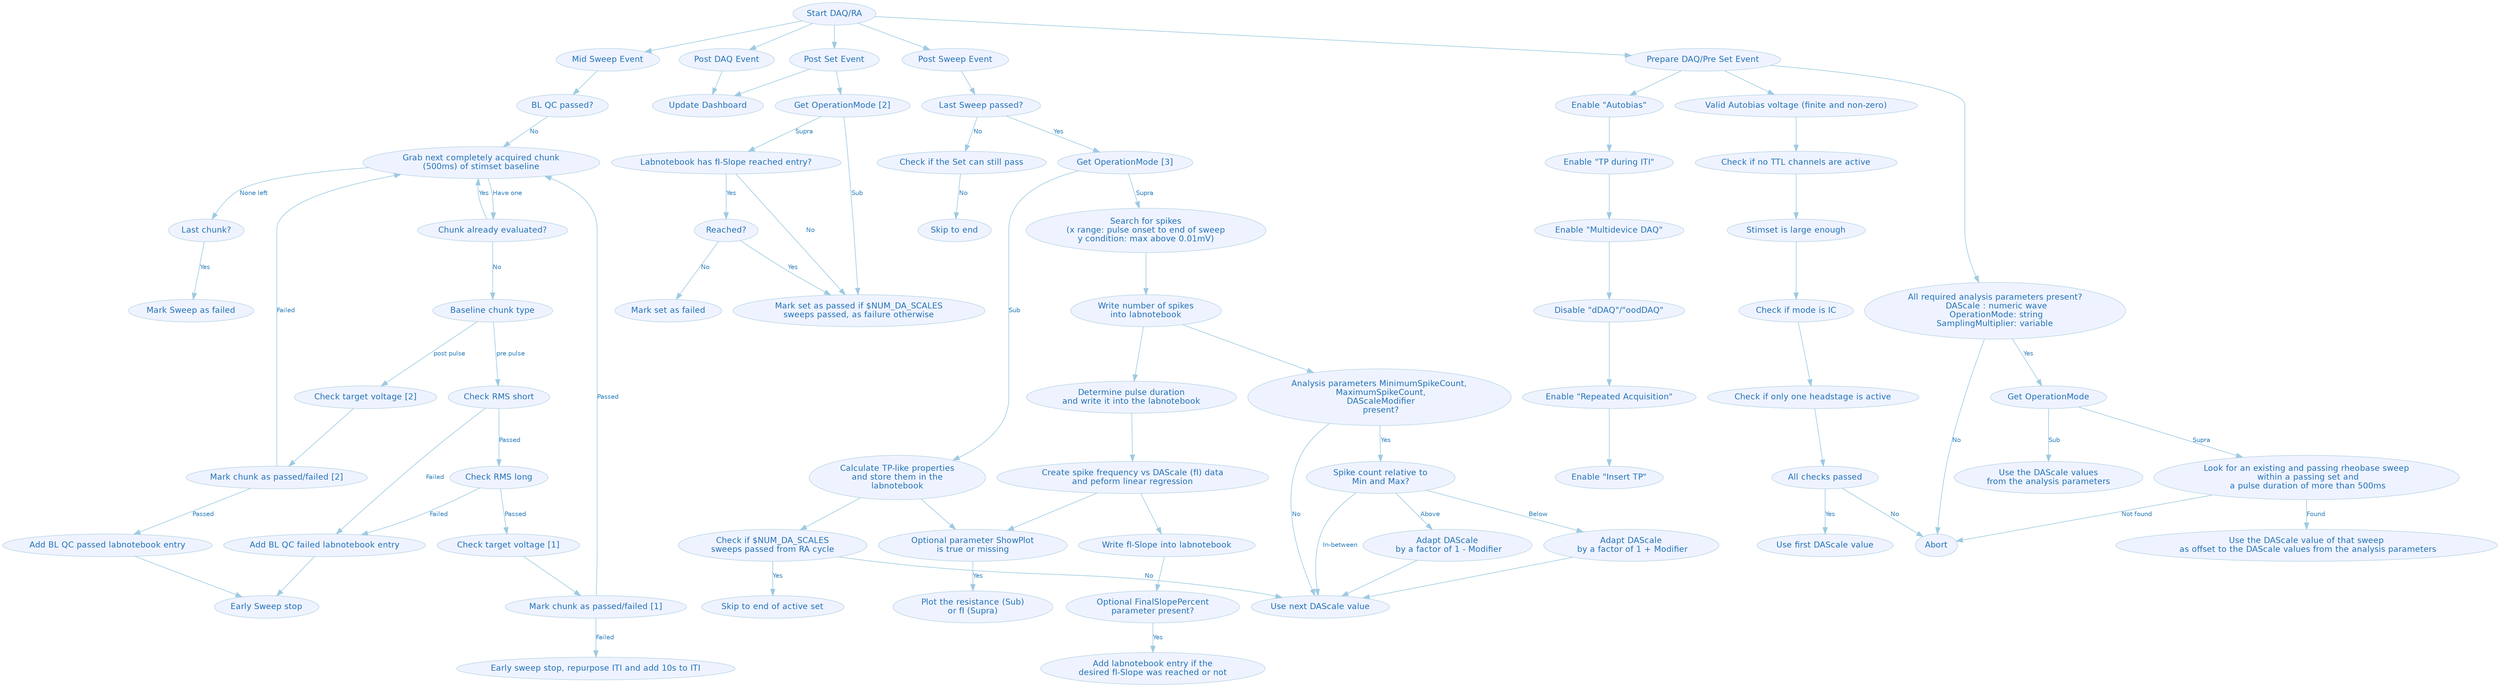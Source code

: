 digraph G {
	graph [center=true,
		compound=true,
		fontcolor=black,
		fontname=Helvetica,
		fontsize=14,
		penwidth=0.1,
		ratio="0,01"
	];
	node [color=2,
		colorscheme=blues4,
		fillcolor=1,
		fontcolor=4,
		fontname=Helvetica,
		fontsize=13,
		label="\N",
		shape=ellipse,
		style=filled
	];
	edge [color=2,
		colorscheme=blues3,
		comment="Wildcard edge",
		fontcolor=3,
		fontname=Helvetica,
		fontsize=10,
		style=solid
	];
	"Start DAQ/RA" -> "Mid Sweep Event";
	"Start DAQ/RA" -> "Post DAQ Event";
	"Start DAQ/RA" -> "Post Set Event";
	"Start DAQ/RA" -> "Post Sweep Event";
	"Start DAQ/RA" -> "Prepare DAQ/Pre Set Event";
	"Mid Sweep Event" -> "BL QC passed?";
	"Post DAQ Event" -> "Update Dashboard";
	"Post Set Event" -> "Update Dashboard";
	"Post Set Event" -> "Get OperationMode [2]";
	"Post Sweep Event" -> "Last Sweep passed?";
	"Prepare DAQ/Pre Set Event" -> "Enable \"Autobias\"";
	"Prepare DAQ/Pre Set Event" -> "Valid Autobias voltage (finite and non-zero)";
	"Prepare DAQ/Pre Set Event" -> "All required analysis parameters present?\n DAScale : numeric wave\n OperationMode: string\nSamplingMultiplier: variable";
	"Enable \"TP during ITI\"" -> "Enable \"Multidevice DAQ\"";
	"Enable \"Autobias\"" -> "Enable \"TP during ITI\"";
	"Enable \"Multidevice DAQ\"" -> "Disable \"dDAQ\"/\"oodDAQ\"";
	"Valid Autobias voltage (finite and non-zero)" -> "Check if no TTL channels are active";
	"Disable \"dDAQ\"/\"oodDAQ\"" -> "Enable \"Repeated Acquisition\"";
	"Enable \"Repeated Acquisition\"" -> "Enable \"Insert TP\"";
	"Check if no TTL channels are active" -> "Stimset is large enough";
	"All required analysis parameters present?\n DAScale : numeric wave\n OperationMode: string\nSamplingMultiplier: variable" -> "Get OperationMode"	[label=Yes];
	"All required analysis parameters present?\n DAScale : numeric wave\n OperationMode: string\nSamplingMultiplier: variable" -> Abort	[label=No];
	"Get OperationMode" -> "Look for an existing and passing rheobase sweep\n within a passing set and\n a pulse duration of more than 500ms"	[label=Supra];
	"Get OperationMode" -> "Use the DAScale values\nfrom the analysis parameters"	[label=Sub];
	"Check if only one headstage is active" -> "All checks passed";
	"Stimset is large enough" -> "Check if mode is IC";
	"Check if mode is IC" -> "Check if only one headstage is active";
	"All checks passed" -> Abort	[label=No];
	"All checks passed" -> "Use first DAScale value"	[label=Yes];
	"Look for an existing and passing rheobase sweep\n within a passing set and\n a pulse duration of more than 500ms" -> Abort	[label="Not found"];
	"Look for an existing and passing rheobase sweep\n within a passing set and\n a pulse duration of more than 500ms" -> "Use the DAScale value of that sweep\n as offset to the DAScale values from the analysis parameters"	[label=Found];
	"Last Sweep passed?" -> "Check if the Set can still pass"	[label=No];
	"Last Sweep passed?" -> "Get OperationMode [3]"	[label=Yes];
	"Check if $NUM_DA_SCALES\nsweeps passed from RA cycle" -> "Skip to end of active set"	[label=Yes];
	"Check if $NUM_DA_SCALES\nsweeps passed from RA cycle" -> "Use next DAScale value"	[label=No];
	"Check if the Set can still pass" -> "Skip to end"	[label=No];
	"BL QC passed?" -> "Grab next completely acquired chunk\n(500ms) of stimset baseline"	[label=No];
	"Grab next completely acquired chunk\n(500ms) of stimset baseline" -> "Chunk already evaluated?"	[label="Have one"];
	"Grab next completely acquired chunk\n(500ms) of stimset baseline" -> "Last chunk?"	[label="None left"];
	"Baseline chunk type" -> "Check RMS short"	[label="pre pulse"];
	"Baseline chunk type" -> "Check target voltage [2]"	[label="post pulse"];
	"Chunk already evaluated?" -> "Grab next completely acquired chunk\n(500ms) of stimset baseline"	[label=Yes];
	"Chunk already evaluated?" -> "Baseline chunk type"	[label=No];
	"Last chunk?" -> "Mark Sweep as failed"	[label=Yes];
	"Check RMS short" -> "Check RMS long"	[label=Passed];
	"Check RMS short" -> "Add BL QC failed labnotebook entry"	[label=Failed];
	"Check RMS long" -> "Check target voltage [1]"	[label=Passed];
	"Check RMS long" -> "Add BL QC failed labnotebook entry"	[label=Failed];
	"Check target voltage [1]" -> "Mark chunk as passed/failed [1]";
	"Check target voltage [2]" -> "Mark chunk as passed/failed [2]";
	"Add BL QC passed labnotebook entry" -> "Early Sweep stop";
	"Add BL QC failed labnotebook entry" -> "Early Sweep stop";
	"Mark chunk as passed/failed [1]" -> "Grab next completely acquired chunk\n(500ms) of stimset baseline"	[label=Passed];
	"Mark chunk as passed/failed [1]" -> "Early sweep stop, repurpose ITI and add 10s to ITI"	[label=Failed];
	"Mark chunk as passed/failed [2]" -> "Grab next completely acquired chunk\n(500ms) of stimset baseline"	[label=Failed];
	"Mark chunk as passed/failed [2]" -> "Add BL QC passed labnotebook entry"	[label=Passed];
	"Get OperationMode [2]" -> "Mark set as passed if $NUM_DA_SCALES\nsweeps passed, as failure otherwise"	[label=Sub];
	"Get OperationMode [2]" -> "Labnotebook has fI-Slope reached entry?"	[label=Supra];
	"Optional FinalSlopePercent\nparameter present?" -> "Add labnotebook entry if the\ndesired fI-Slope was reached or not"	[label=Yes];
	"Get OperationMode [3]" -> "Calculate TP-like properties\nand store them in the\nlabnotebook"	[label=Sub];
	"Get OperationMode [3]" -> "Search for spikes\n(x range: pulse onset to end of sweep\ny condition: max above 0.01mV)"	[label=Supra];
	"Calculate TP-like properties\nand store them in the\nlabnotebook" -> "Check if $NUM_DA_SCALES\nsweeps passed from RA cycle";
	"Calculate TP-like properties\nand store them in the\nlabnotebook" -> "Optional parameter ShowPlot\nis true or missing";
	"Optional parameter ShowPlot\nis true or missing" -> "Plot the resistance (Sub)\nor fI (Supra)"	[label=Yes];
	"Search for spikes\n(x range: pulse onset to end of sweep\ny condition: max above 0.01mV)" -> "Write number of spikes\ninto labnotebook";
	"Write number of spikes\ninto labnotebook" -> "Analysis parameters MinimumSpikeCount,\n MaximumSpikeCount,\n DAScaleModifier\n present?";
	"Write number of spikes\ninto labnotebook" -> "Determine pulse duration\nand write it into the labnotebook";
	"Analysis parameters MinimumSpikeCount,\n MaximumSpikeCount,\n DAScaleModifier\n present?" -> "Use next DAScale value"	[label=No];
	"Analysis parameters MinimumSpikeCount,\n MaximumSpikeCount,\n DAScaleModifier\n present?" -> "Spike count relative to\nMin and Max?"	[label=Yes];
	"Spike count relative to\nMin and Max?" -> "Use next DAScale value"	[label="In-between"];
	"Spike count relative to\nMin and Max?" -> "Adapt DAScale\n by a factor of 1 - Modifier"	[label=Above];
	"Spike count relative to\nMin and Max?" -> "Adapt DAScale\n by a factor of 1 + Modifier"	[label=Below];
	"Adapt DAScale\n by a factor of 1 - Modifier" -> "Use next DAScale value";
	"Adapt DAScale\n by a factor of 1 + Modifier" -> "Use next DAScale value";
	"Determine pulse duration\nand write it into the labnotebook" -> "Create spike frequency vs DAScale (fI) data\nand peform linear regression";
	"Create spike frequency vs DAScale (fI) data\nand peform linear regression" -> "Optional parameter ShowPlot\nis true or missing";
	"Create spike frequency vs DAScale (fI) data\nand peform linear regression" -> "Write fI-Slope into labnotebook";
	"Write fI-Slope into labnotebook" -> "Optional FinalSlopePercent\nparameter present?";
	"Labnotebook has fI-Slope reached entry?" -> "Mark set as passed if $NUM_DA_SCALES\nsweeps passed, as failure otherwise"	[label=No];
	"Labnotebook has fI-Slope reached entry?" -> "Reached?"	[label=Yes];
	"Reached?" -> "Mark set as passed if $NUM_DA_SCALES\nsweeps passed, as failure otherwise"	[label=Yes];
	"Reached?" -> "Mark set as failed"	[label=No];
}
